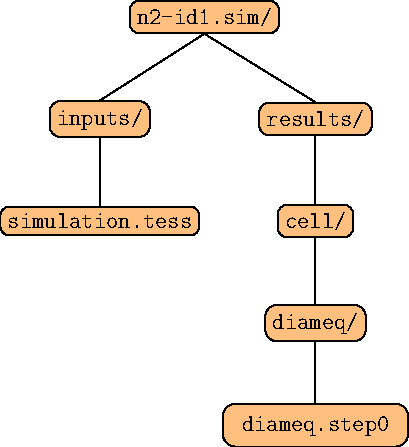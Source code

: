 
// A simple tree drawing module contributed by adarovsky
// See example treetest.asy

real treeNodeStep = 0.5cm;
real treeLevelStep = 1cm;
real treeMinNodeWidth = 2cm;

struct TreeNode {
  TreeNode parent;
  TreeNode[] children;

  frame content;

  pair pos;
  real adjust;
}

void add( TreeNode child, TreeNode parent )
{
  child.parent = parent;
  parent.children.push( child );
}

TreeNode makeNode( TreeNode parent = null, frame f )
{
  TreeNode child = new TreeNode;
  child.content = f;
  if( parent != null ) {
    add( child, parent );
  }
  return child;
}

TreeNode makeNode( TreeNode parent = null, Label label )
{
  frame f;
  roundbox( f, label, 2, 2, linewidth(0.5), FillDraw(orange+white));
  return makeNode( parent, f );
}


real layout( int level, TreeNode node )
{
  if( node.children.length > 0 ) {
    real width[] = new real[node.children.length];
    real curWidth = 0;

    for( int i = 0; i < node.children.length; ++i ) {
      width[i] = layout( level+1, node.children[i] );

      node.children[i].pos = (curWidth + width[i]/2,
                              -level*treeLevelStep);
      curWidth += width[i] + treeNodeStep;
    }

    real midPoint = ( sum( width )+treeNodeStep*(width.length-1)) / 2;
    for( int i = 0; i < node.children.length; ++i ) {
      node.children[i].adjust = - midPoint;
    }

    return max( (max(node.content)-min(node.content)).x,
                sum(width)+treeNodeStep*(width.length-1) );
  }
  else {
    return max( treeMinNodeWidth, (max(node.content)-min(node.content)).x );
  }
}

void drawAll( TreeNode node, frame f )
{
  pair pos;
  if( node.parent != null )
    pos = (node.parent.pos.x+node.adjust, 0);
  else
    pos = (node.adjust, 0);
  node.pos += pos;

  node.content = shift(node.pos)*node.content;
  add( f, node.content );


  if( node.parent != null ) {
    path p = point(node.content, N)--point(node.parent.content,S);
    draw( f, p, currentpen );
  }

  for( int i = 0; i < node.children.length; ++i )
    drawAll( node.children[i], f );
}

void draw( TreeNode root, pair pos )
{
  frame f;

  root.pos = (0,0);
  layout( 1, root );

  drawAll( root, f );

  add(f,pos);
}
treeNodeStep = 0.4cm;
treeLevelStep = 1.8cm;

TreeNode root = makeNode("\tt n2-id1.sim/");

TreeNode child1 = makeNode(root, "\tt inputs/");
TreeNode child11 = makeNode(child1, "\tt simulation.tess");
TreeNode child2 = makeNode(root, "\tt results/");
TreeNode child21 = makeNode(child2, "\tt cell/");
TreeNode child211 = makeNode(child21, "\tt diameq/");
TreeNode child2111 = makeNode(child211, "\tt \begin{tabular}{c}diameq.step0 \\\end{tabular}");


draw (root, (0, 0));
